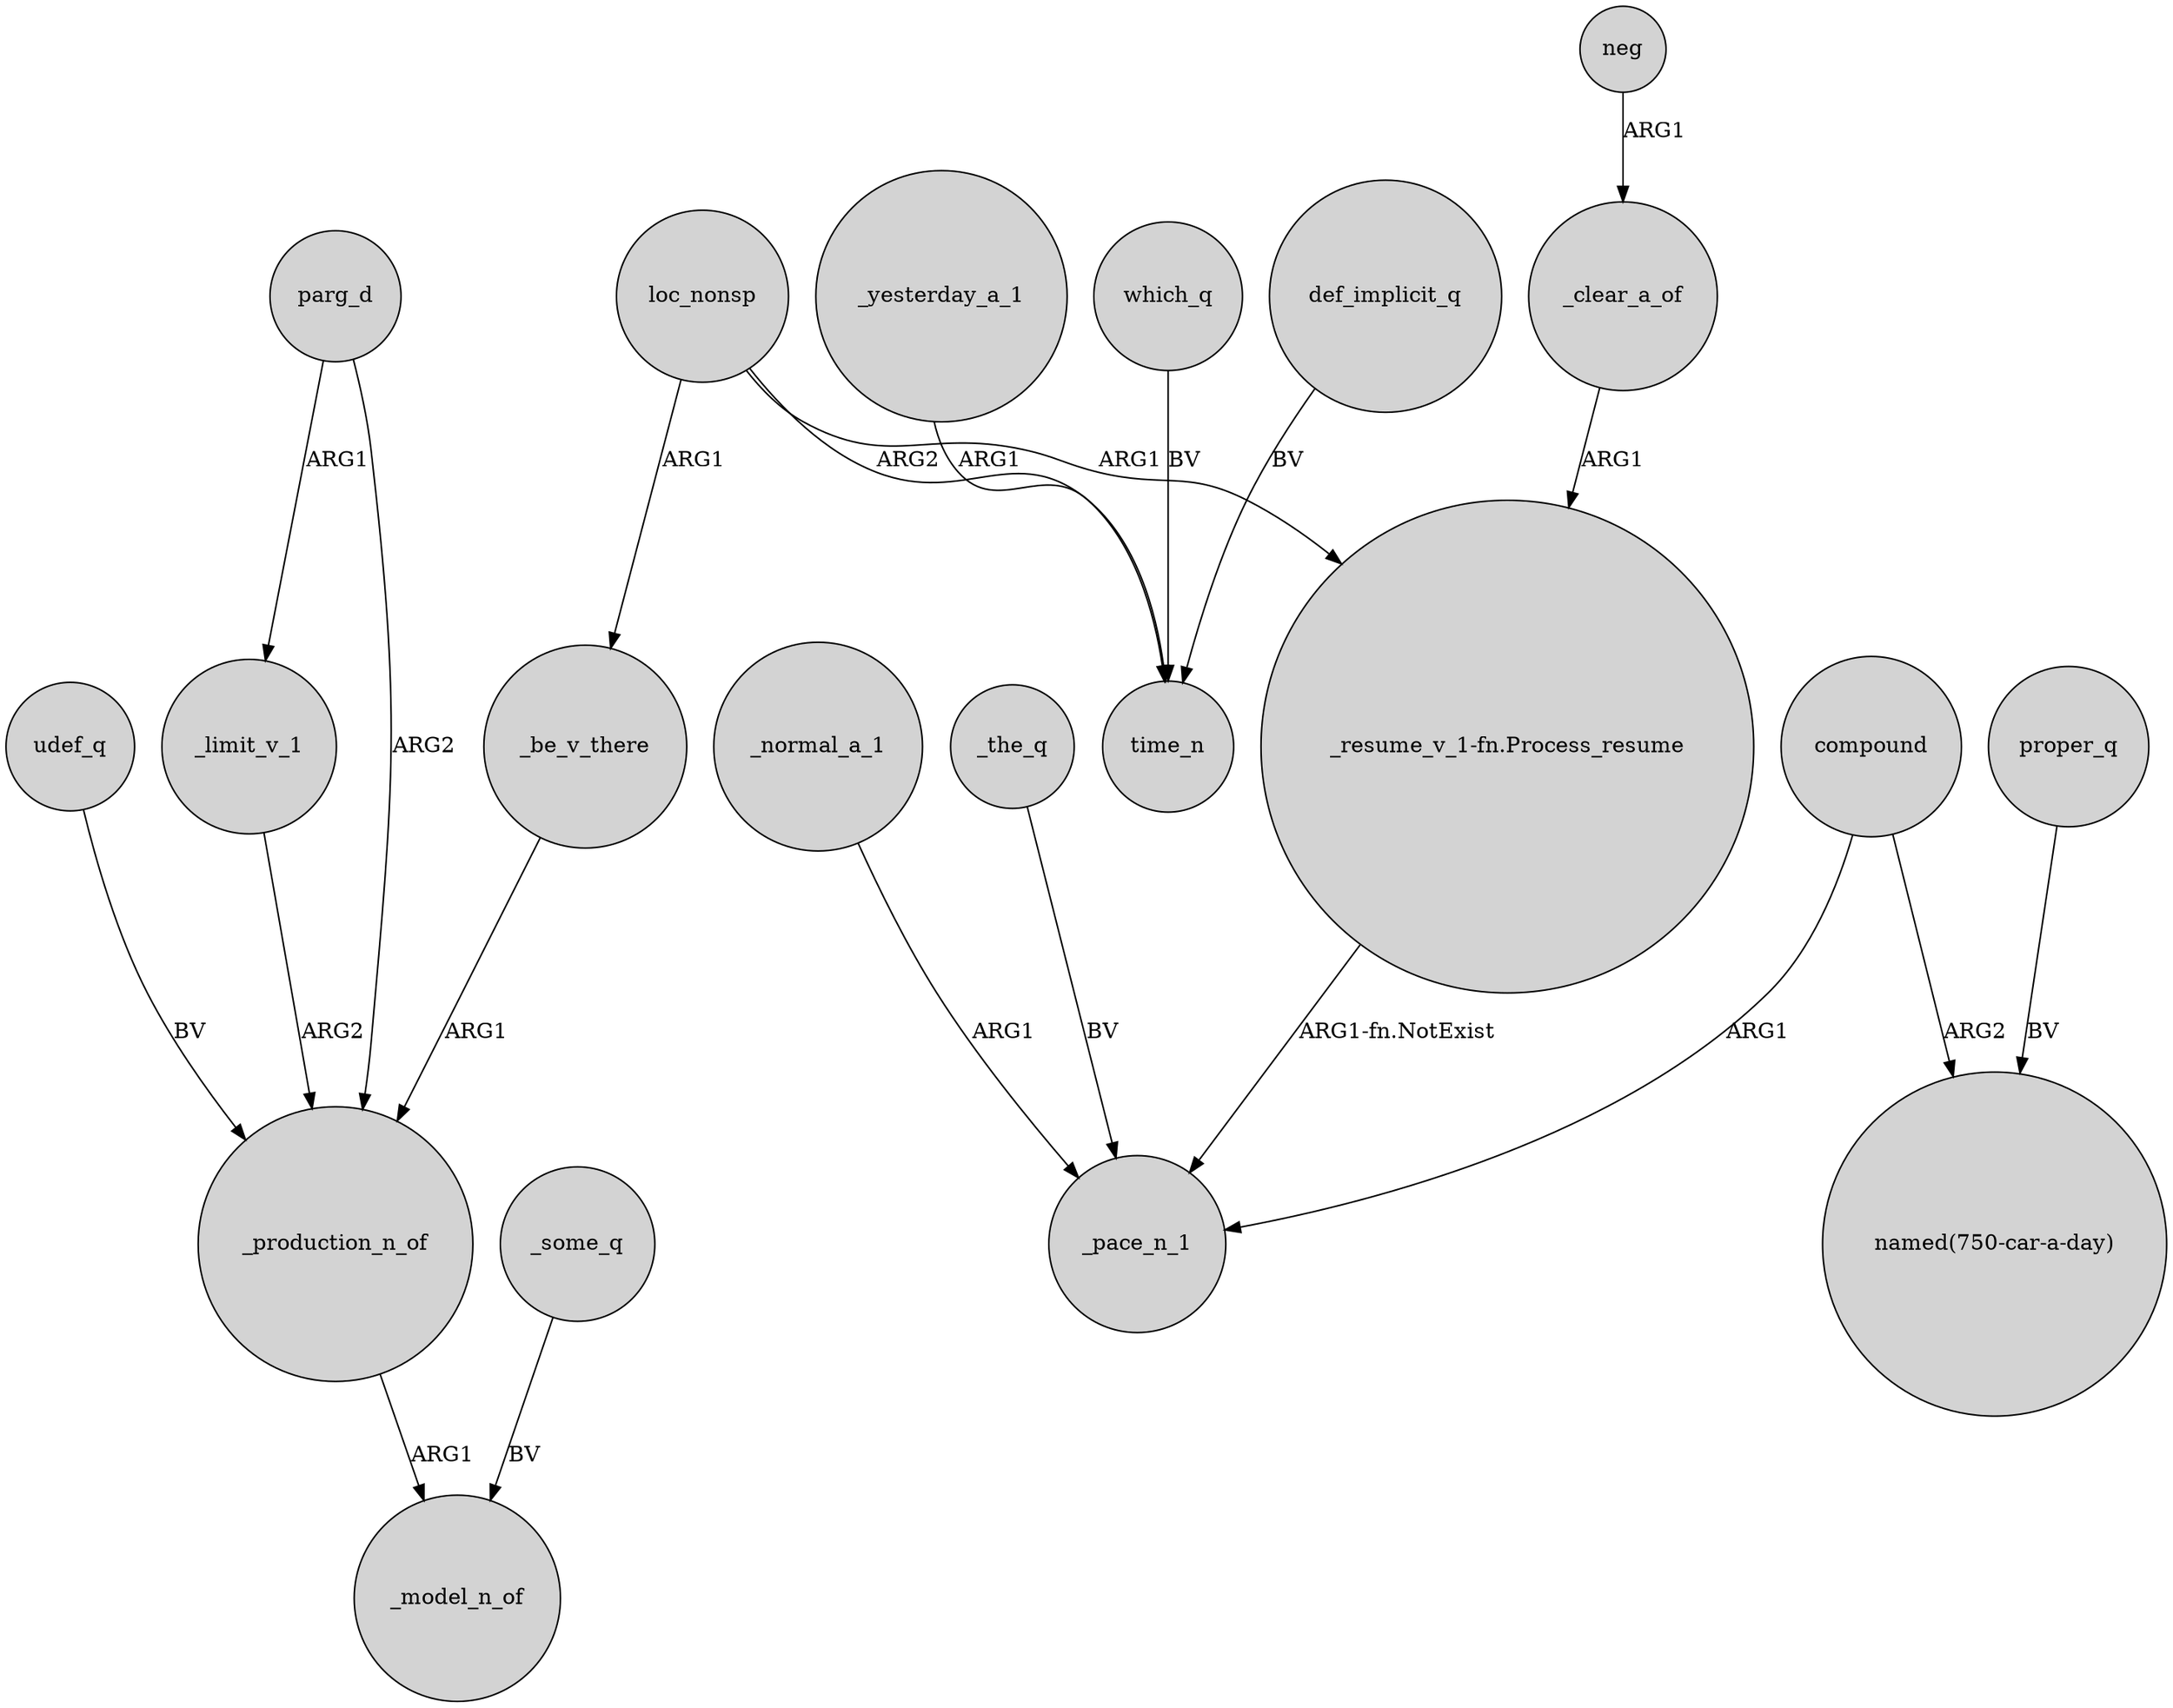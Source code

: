 digraph {
	node [shape=circle style=filled]
	parg_d -> _limit_v_1 [label=ARG1]
	udef_q -> _production_n_of [label=BV]
	_yesterday_a_1 -> time_n [label=ARG1]
	_normal_a_1 -> _pace_n_1 [label=ARG1]
	loc_nonsp -> _be_v_there [label=ARG1]
	which_q -> time_n [label=BV]
	_be_v_there -> _production_n_of [label=ARG1]
	_limit_v_1 -> _production_n_of [label=ARG2]
	"_resume_v_1-fn.Process_resume" -> _pace_n_1 [label="ARG1-fn.NotExist"]
	loc_nonsp -> time_n [label=ARG2]
	neg -> _clear_a_of [label=ARG1]
	compound -> "named(750-car-a-day)" [label=ARG2]
	compound -> _pace_n_1 [label=ARG1]
	parg_d -> _production_n_of [label=ARG2]
	_production_n_of -> _model_n_of [label=ARG1]
	loc_nonsp -> "_resume_v_1-fn.Process_resume" [label=ARG1]
	proper_q -> "named(750-car-a-day)" [label=BV]
	_the_q -> _pace_n_1 [label=BV]
	_some_q -> _model_n_of [label=BV]
	_clear_a_of -> "_resume_v_1-fn.Process_resume" [label=ARG1]
	def_implicit_q -> time_n [label=BV]
}
